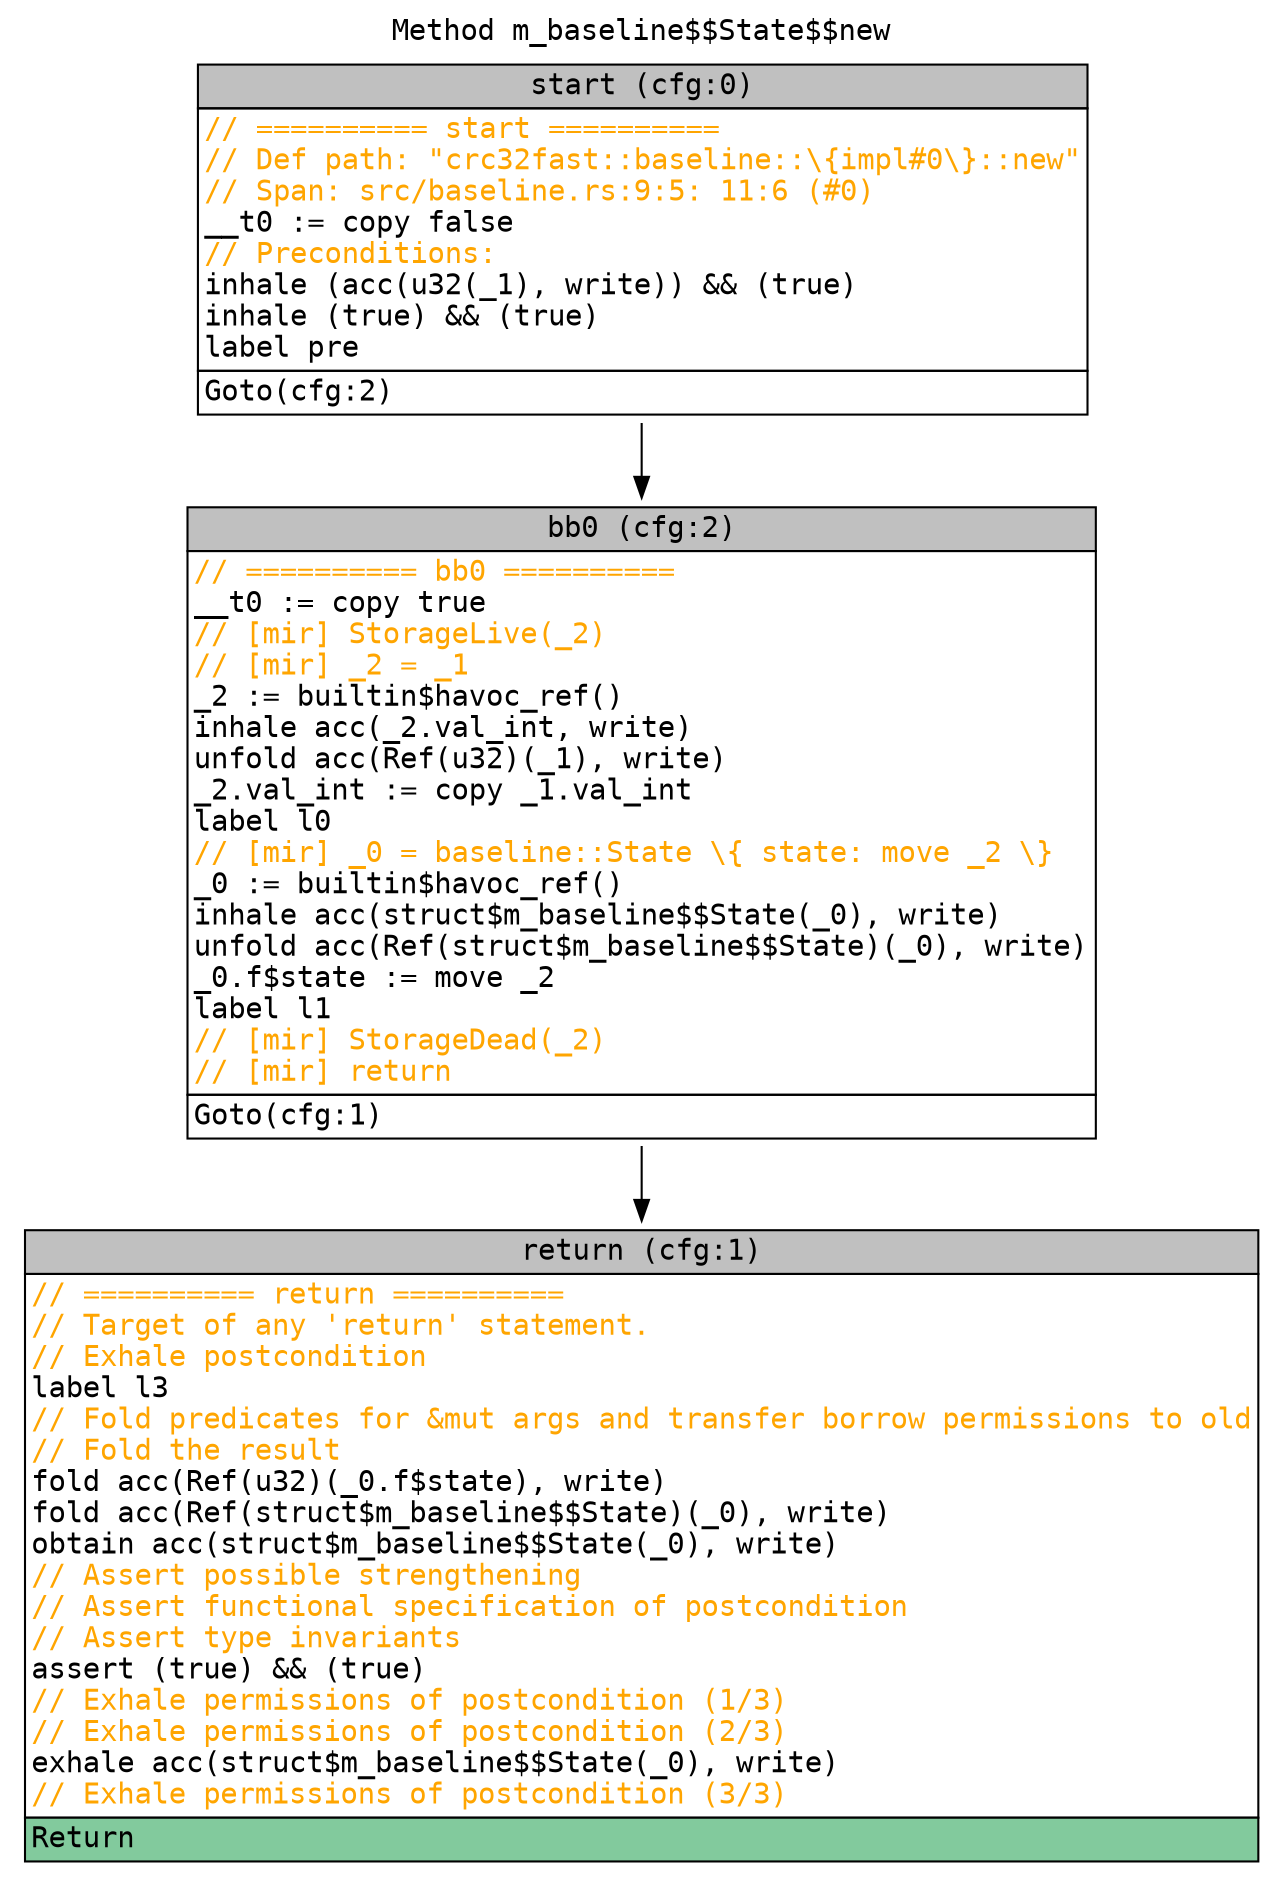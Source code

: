 digraph CFG {
graph [fontname=monospace];
node [fontname=monospace];
edge [fontname=monospace];
labelloc="t";
label="Method m_baseline$$State$$new";
"block_start" [shape=none,label=<<table border="0" cellborder="1" cellspacing="0"><tr><td bgcolor="gray" align="center">start (cfg:0)</td></tr><tr><td align="left" balign="left"><font color="orange">// ========== start ==========</font><br/><font color="orange">// Def path: "crc32fast::baseline::\{impl#0\}::new"</font><br/><font color="orange">// Span: src/baseline.rs:9:5: 11:6 (#0)</font><br/>__t0 := copy false<br/><font color="orange">// Preconditions:</font><br/>inhale (acc(u32(_1), write)) &amp;&amp; (true)<br/>inhale (true) &amp;&amp; (true)<br/>label pre</td></tr><tr><td align="left">Goto(cfg:2)<br/></td></tr></table>>];
"block_return" [shape=none,label=<<table border="0" cellborder="1" cellspacing="0"><tr><td bgcolor="gray" align="center">return (cfg:1)</td></tr><tr><td align="left" balign="left"><font color="orange">// ========== return ==========</font><br/><font color="orange">// Target of any 'return' statement.</font><br/><font color="orange">// Exhale postcondition</font><br/>label l3<br/><font color="orange">// Fold predicates for &amp;mut args and transfer borrow permissions to old</font><br/><font color="orange">// Fold the result</font><br/>fold acc(Ref(u32)(_0.f$state), write)<br/>fold acc(Ref(struct$m_baseline$$State)(_0), write)<br/>obtain acc(struct$m_baseline$$State(_0), write)<br/><font color="orange">// Assert possible strengthening</font><br/><font color="orange">// Assert functional specification of postcondition</font><br/><font color="orange">// Assert type invariants</font><br/>assert (true) &amp;&amp; (true)<br/><font color="orange">// Exhale permissions of postcondition (1/3)</font><br/><font color="orange">// Exhale permissions of postcondition (2/3)</font><br/>exhale acc(struct$m_baseline$$State(_0), write)<br/><font color="orange">// Exhale permissions of postcondition (3/3)</font></td></tr><tr><td align="left" bgcolor="#82CA9D">Return<br/></td></tr></table>>];
"block_bb0" [shape=none,label=<<table border="0" cellborder="1" cellspacing="0"><tr><td bgcolor="gray" align="center">bb0 (cfg:2)</td></tr><tr><td align="left" balign="left"><font color="orange">// ========== bb0 ==========</font><br/>__t0 := copy true<br/><font color="orange">// [mir] StorageLive(_2)</font><br/><font color="orange">// [mir] _2 = _1</font><br/>_2 := builtin$havoc_ref()<br/>inhale acc(_2.val_int, write)<br/>unfold acc(Ref(u32)(_1), write)<br/>_2.val_int := copy _1.val_int<br/>label l0<br/><font color="orange">// [mir] _0 = baseline::State \{ state: move _2 \}</font><br/>_0 := builtin$havoc_ref()<br/>inhale acc(struct$m_baseline$$State(_0), write)<br/>unfold acc(Ref(struct$m_baseline$$State)(_0), write)<br/>_0.f$state := move _2<br/>label l1<br/><font color="orange">// [mir] StorageDead(_2)</font><br/><font color="orange">// [mir] return</font></td></tr><tr><td align="left">Goto(cfg:1)<br/></td></tr></table>>];
"block_start" -> "block_bb0";
"block_bb0" -> "block_return";
}
